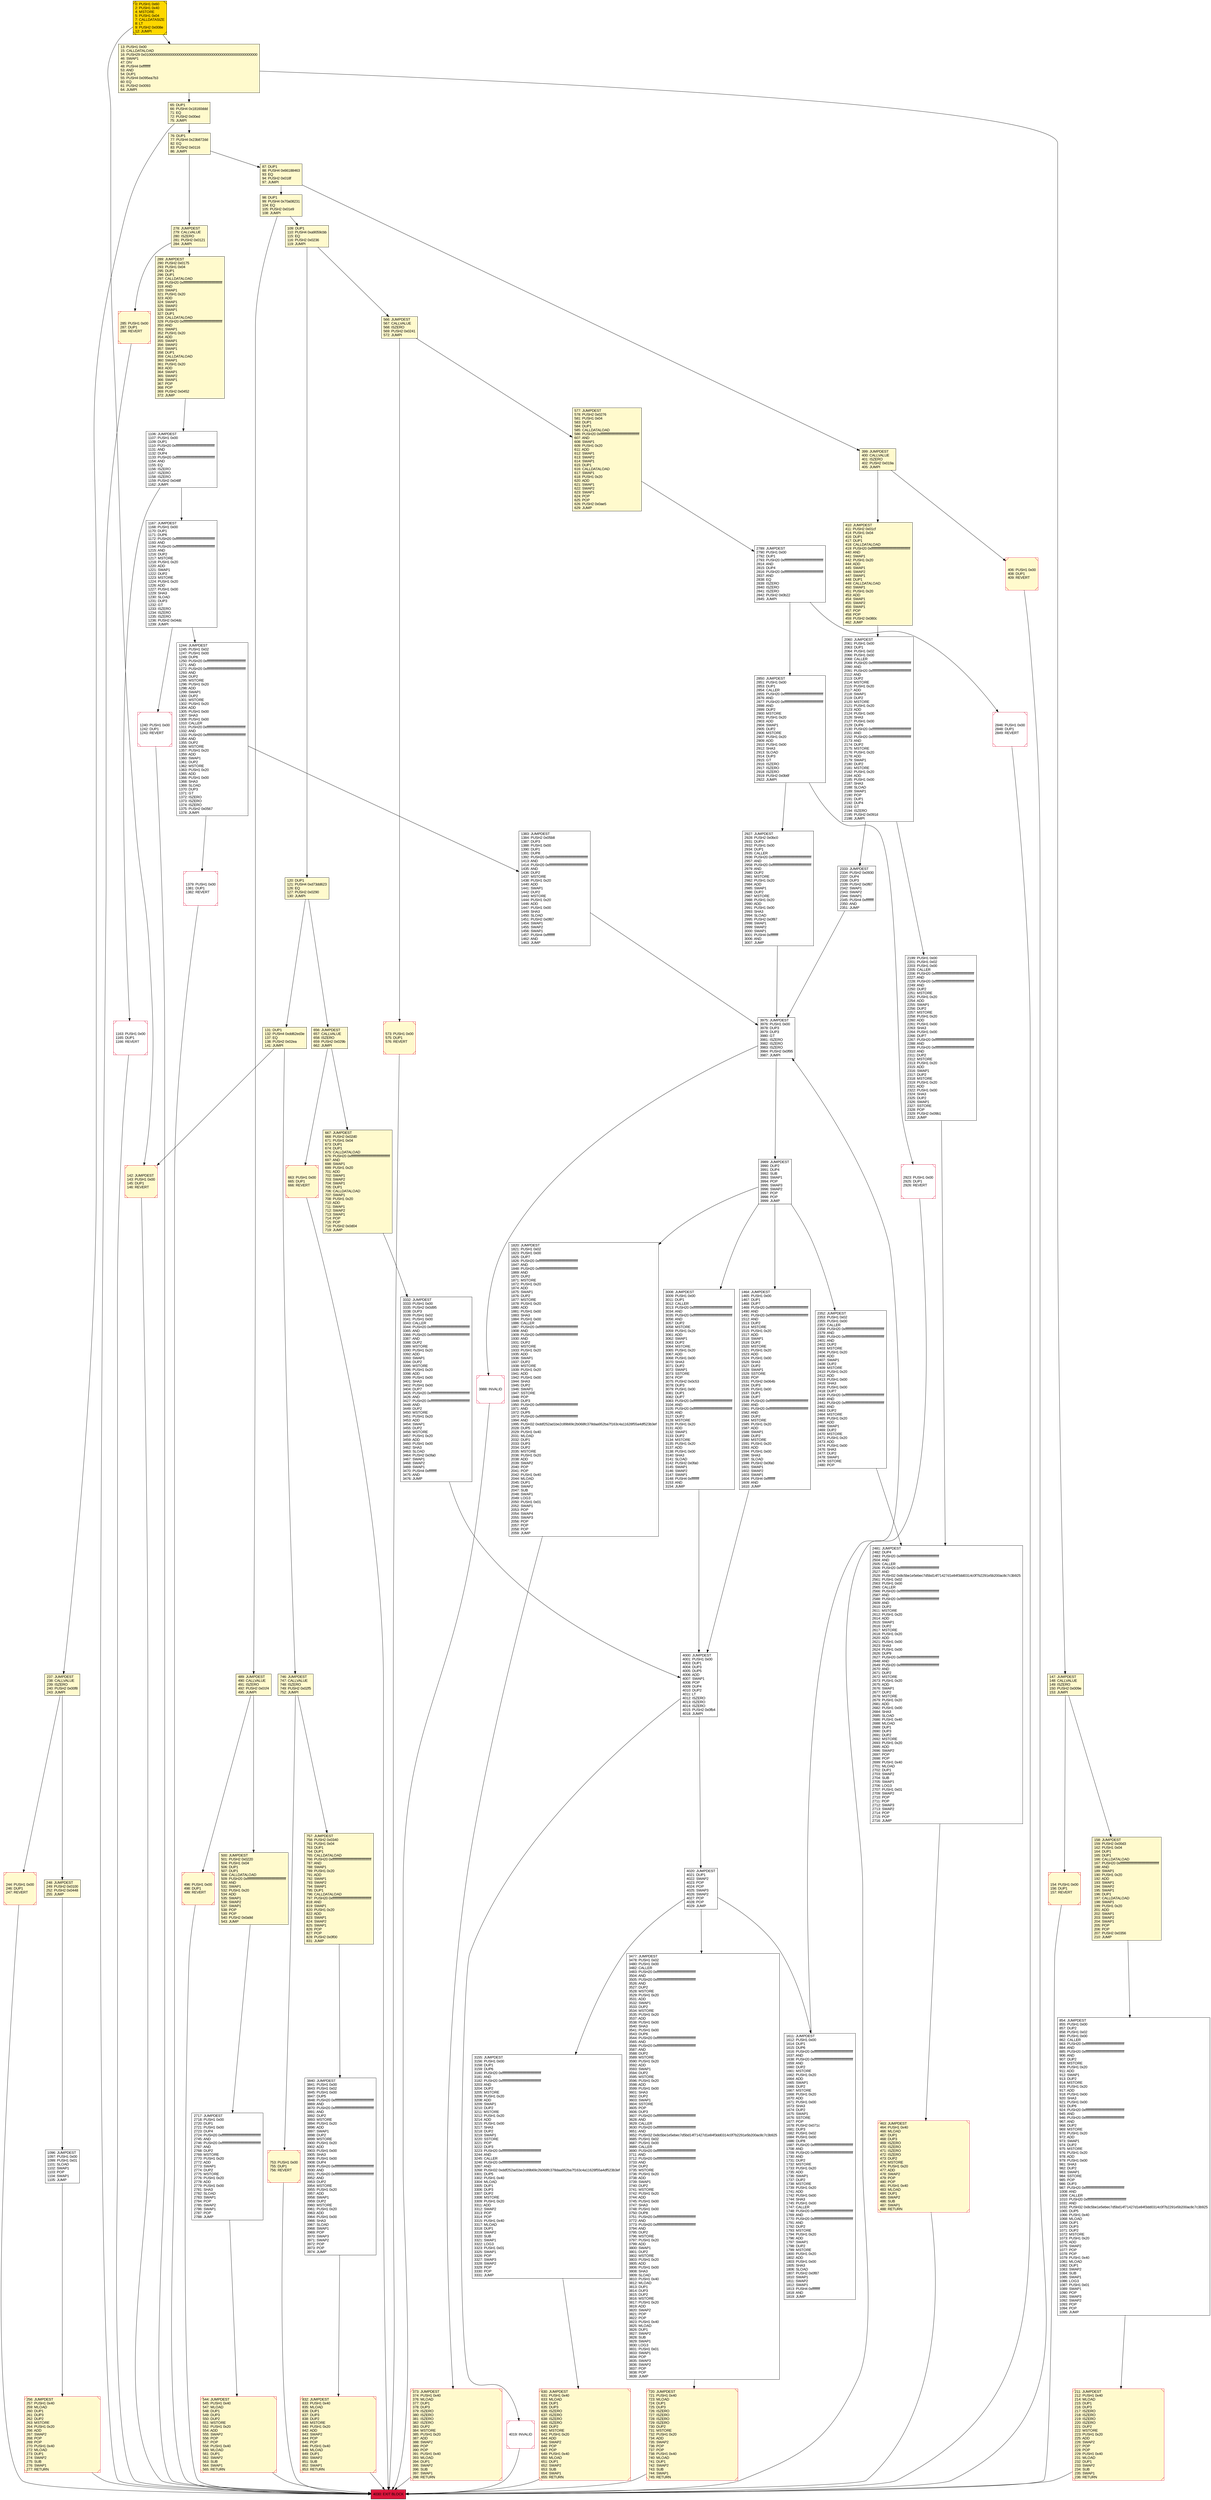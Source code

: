 digraph G {
bgcolor=transparent rankdir=UD;
node [shape=box style=filled color=black fillcolor=white fontname=arial fontcolor=black];
757 [label="757: JUMPDEST\l758: PUSH2 0x0340\l761: PUSH1 0x04\l763: DUP1\l764: DUP1\l765: CALLDATALOAD\l766: PUSH20 0xffffffffffffffffffffffffffffffffffffffff\l787: AND\l788: SWAP1\l789: PUSH1 0x20\l791: ADD\l792: SWAP1\l793: SWAP2\l794: SWAP1\l795: DUP1\l796: CALLDATALOAD\l797: PUSH20 0xffffffffffffffffffffffffffffffffffffffff\l818: AND\l819: SWAP1\l820: PUSH1 0x20\l822: ADD\l823: SWAP1\l824: SWAP2\l825: SWAP1\l826: POP\l827: POP\l828: PUSH2 0x0f00\l831: JUMP\l" fillcolor=lemonchiffon ];
109 [label="109: DUP1\l110: PUSH4 0xa9059cbb\l115: EQ\l116: PUSH2 0x0236\l119: JUMPI\l" fillcolor=lemonchiffon ];
2717 [label="2717: JUMPDEST\l2718: PUSH1 0x00\l2720: DUP1\l2721: PUSH1 0x00\l2723: DUP4\l2724: PUSH20 0xffffffffffffffffffffffffffffffffffffffff\l2745: AND\l2746: PUSH20 0xffffffffffffffffffffffffffffffffffffffff\l2767: AND\l2768: DUP2\l2769: MSTORE\l2770: PUSH1 0x20\l2772: ADD\l2773: SWAP1\l2774: DUP2\l2775: MSTORE\l2776: PUSH1 0x20\l2778: ADD\l2779: PUSH1 0x00\l2781: SHA3\l2782: SLOAD\l2783: SWAP1\l2784: POP\l2785: SWAP2\l2786: SWAP1\l2787: POP\l2788: JUMP\l" ];
142 [label="142: JUMPDEST\l143: PUSH1 0x00\l145: DUP1\l146: REVERT\l" fillcolor=lemonchiffon shape=Msquare color=crimson ];
4019 [label="4019: INVALID\l" shape=Msquare color=crimson ];
3155 [label="3155: JUMPDEST\l3156: PUSH1 0x00\l3158: DUP1\l3159: DUP6\l3160: PUSH20 0xffffffffffffffffffffffffffffffffffffffff\l3181: AND\l3182: PUSH20 0xffffffffffffffffffffffffffffffffffffffff\l3203: AND\l3204: DUP2\l3205: MSTORE\l3206: PUSH1 0x20\l3208: ADD\l3209: SWAP1\l3210: DUP2\l3211: MSTORE\l3212: PUSH1 0x20\l3214: ADD\l3215: PUSH1 0x00\l3217: SHA3\l3218: DUP2\l3219: SWAP1\l3220: SSTORE\l3221: POP\l3222: DUP3\l3223: PUSH20 0xffffffffffffffffffffffffffffffffffffffff\l3244: AND\l3245: CALLER\l3246: PUSH20 0xffffffffffffffffffffffffffffffffffffffff\l3267: AND\l3268: PUSH32 0xddf252ad1be2c89b69c2b068fc378daa952ba7f163c4a11628f55a4df523b3ef\l3301: DUP5\l3302: PUSH1 0x40\l3304: MLOAD\l3305: DUP1\l3306: DUP3\l3307: DUP2\l3308: MSTORE\l3309: PUSH1 0x20\l3311: ADD\l3312: SWAP2\l3313: POP\l3314: POP\l3315: PUSH1 0x40\l3317: MLOAD\l3318: DUP1\l3319: SWAP2\l3320: SUB\l3321: SWAP1\l3322: LOG3\l3323: PUSH1 0x01\l3325: SWAP1\l3326: POP\l3327: SWAP3\l3328: SWAP2\l3329: POP\l3330: POP\l3331: JUMP\l" ];
2927 [label="2927: JUMPDEST\l2928: PUSH2 0x0bc0\l2931: DUP3\l2932: PUSH1 0x00\l2934: DUP1\l2935: CALLER\l2936: PUSH20 0xffffffffffffffffffffffffffffffffffffffff\l2957: AND\l2958: PUSH20 0xffffffffffffffffffffffffffffffffffffffff\l2979: AND\l2980: DUP2\l2981: MSTORE\l2982: PUSH1 0x20\l2984: ADD\l2985: SWAP1\l2986: DUP2\l2987: MSTORE\l2988: PUSH1 0x20\l2990: ADD\l2991: PUSH1 0x00\l2993: SHA3\l2994: SLOAD\l2995: PUSH2 0x0f87\l2998: SWAP1\l2999: SWAP2\l3000: SWAP1\l3001: PUSH4 0xffffffff\l3006: AND\l3007: JUMP\l" ];
544 [label="544: JUMPDEST\l545: PUSH1 0x40\l547: MLOAD\l548: DUP1\l549: DUP3\l550: DUP2\l551: MSTORE\l552: PUSH1 0x20\l554: ADD\l555: SWAP2\l556: POP\l557: POP\l558: PUSH1 0x40\l560: MLOAD\l561: DUP1\l562: SWAP2\l563: SUB\l564: SWAP1\l565: RETURN\l" fillcolor=lemonchiffon shape=Msquare color=crimson ];
3975 [label="3975: JUMPDEST\l3976: PUSH1 0x00\l3978: DUP3\l3979: DUP3\l3980: GT\l3981: ISZERO\l3982: ISZERO\l3983: ISZERO\l3984: PUSH2 0x0f95\l3987: JUMPI\l" ];
854 [label="854: JUMPDEST\l855: PUSH1 0x00\l857: DUP2\l858: PUSH1 0x02\l860: PUSH1 0x00\l862: CALLER\l863: PUSH20 0xffffffffffffffffffffffffffffffffffffffff\l884: AND\l885: PUSH20 0xffffffffffffffffffffffffffffffffffffffff\l906: AND\l907: DUP2\l908: MSTORE\l909: PUSH1 0x20\l911: ADD\l912: SWAP1\l913: DUP2\l914: MSTORE\l915: PUSH1 0x20\l917: ADD\l918: PUSH1 0x00\l920: SHA3\l921: PUSH1 0x00\l923: DUP6\l924: PUSH20 0xffffffffffffffffffffffffffffffffffffffff\l945: AND\l946: PUSH20 0xffffffffffffffffffffffffffffffffffffffff\l967: AND\l968: DUP2\l969: MSTORE\l970: PUSH1 0x20\l972: ADD\l973: SWAP1\l974: DUP2\l975: MSTORE\l976: PUSH1 0x20\l978: ADD\l979: PUSH1 0x00\l981: SHA3\l982: DUP2\l983: SWAP1\l984: SSTORE\l985: POP\l986: DUP3\l987: PUSH20 0xffffffffffffffffffffffffffffffffffffffff\l1008: AND\l1009: CALLER\l1010: PUSH20 0xffffffffffffffffffffffffffffffffffffffff\l1031: AND\l1032: PUSH32 0x8c5be1e5ebec7d5bd14f71427d1e84f3dd0314c0f7b2291e5b200ac8c7c3b925\l1065: DUP5\l1066: PUSH1 0x40\l1068: MLOAD\l1069: DUP1\l1070: DUP3\l1071: DUP2\l1072: MSTORE\l1073: PUSH1 0x20\l1075: ADD\l1076: SWAP2\l1077: POP\l1078: POP\l1079: PUSH1 0x40\l1081: MLOAD\l1082: DUP1\l1083: SWAP2\l1084: SUB\l1085: SWAP1\l1086: LOG3\l1087: PUSH1 0x01\l1089: SWAP1\l1090: POP\l1091: SWAP3\l1092: SWAP2\l1093: POP\l1094: POP\l1095: JUMP\l" ];
65 [label="65: DUP1\l66: PUSH4 0x18160ddd\l71: EQ\l72: PUSH2 0x00ed\l75: JUMPI\l" fillcolor=lemonchiffon ];
13 [label="13: PUSH1 0x00\l15: CALLDATALOAD\l16: PUSH29 0x0100000000000000000000000000000000000000000000000000000000\l46: SWAP1\l47: DIV\l48: PUSH4 0xffffffff\l53: AND\l54: DUP1\l55: PUSH4 0x095ea7b3\l60: EQ\l61: PUSH2 0x0093\l64: JUMPI\l" fillcolor=lemonchiffon ];
3840 [label="3840: JUMPDEST\l3841: PUSH1 0x00\l3843: PUSH1 0x02\l3845: PUSH1 0x00\l3847: DUP5\l3848: PUSH20 0xffffffffffffffffffffffffffffffffffffffff\l3869: AND\l3870: PUSH20 0xffffffffffffffffffffffffffffffffffffffff\l3891: AND\l3892: DUP2\l3893: MSTORE\l3894: PUSH1 0x20\l3896: ADD\l3897: SWAP1\l3898: DUP2\l3899: MSTORE\l3900: PUSH1 0x20\l3902: ADD\l3903: PUSH1 0x00\l3905: SHA3\l3906: PUSH1 0x00\l3908: DUP4\l3909: PUSH20 0xffffffffffffffffffffffffffffffffffffffff\l3930: AND\l3931: PUSH20 0xffffffffffffffffffffffffffffffffffffffff\l3952: AND\l3953: DUP2\l3954: MSTORE\l3955: PUSH1 0x20\l3957: ADD\l3958: SWAP1\l3959: DUP2\l3960: MSTORE\l3961: PUSH1 0x20\l3963: ADD\l3964: PUSH1 0x00\l3966: SHA3\l3967: SLOAD\l3968: SWAP1\l3969: POP\l3970: SWAP3\l3971: SWAP2\l3972: POP\l3973: POP\l3974: JUMP\l" ];
399 [label="399: JUMPDEST\l400: CALLVALUE\l401: ISZERO\l402: PUSH2 0x019a\l405: JUMPI\l" fillcolor=lemonchiffon ];
410 [label="410: JUMPDEST\l411: PUSH2 0x01cf\l414: PUSH1 0x04\l416: DUP1\l417: DUP1\l418: CALLDATALOAD\l419: PUSH20 0xffffffffffffffffffffffffffffffffffffffff\l440: AND\l441: SWAP1\l442: PUSH1 0x20\l444: ADD\l445: SWAP1\l446: SWAP2\l447: SWAP1\l448: DUP1\l449: CALLDATALOAD\l450: SWAP1\l451: PUSH1 0x20\l453: ADD\l454: SWAP1\l455: SWAP2\l456: SWAP1\l457: POP\l458: POP\l459: PUSH2 0x080c\l462: JUMP\l" fillcolor=lemonchiffon ];
573 [label="573: PUSH1 0x00\l575: DUP1\l576: REVERT\l" fillcolor=lemonchiffon shape=Msquare color=crimson ];
2199 [label="2199: PUSH1 0x00\l2201: PUSH1 0x02\l2203: PUSH1 0x00\l2205: CALLER\l2206: PUSH20 0xffffffffffffffffffffffffffffffffffffffff\l2227: AND\l2228: PUSH20 0xffffffffffffffffffffffffffffffffffffffff\l2249: AND\l2250: DUP2\l2251: MSTORE\l2252: PUSH1 0x20\l2254: ADD\l2255: SWAP1\l2256: DUP2\l2257: MSTORE\l2258: PUSH1 0x20\l2260: ADD\l2261: PUSH1 0x00\l2263: SHA3\l2264: PUSH1 0x00\l2266: DUP7\l2267: PUSH20 0xffffffffffffffffffffffffffffffffffffffff\l2288: AND\l2289: PUSH20 0xffffffffffffffffffffffffffffffffffffffff\l2310: AND\l2311: DUP2\l2312: MSTORE\l2313: PUSH1 0x20\l2315: ADD\l2316: SWAP1\l2317: DUP2\l2318: MSTORE\l2319: PUSH1 0x20\l2321: ADD\l2322: PUSH1 0x00\l2324: SHA3\l2325: DUP2\l2326: SWAP1\l2327: SSTORE\l2328: POP\l2329: PUSH2 0x09b1\l2332: JUMP\l" ];
1383 [label="1383: JUMPDEST\l1384: PUSH2 0x05b8\l1387: DUP3\l1388: PUSH1 0x00\l1390: DUP1\l1391: DUP8\l1392: PUSH20 0xffffffffffffffffffffffffffffffffffffffff\l1413: AND\l1414: PUSH20 0xffffffffffffffffffffffffffffffffffffffff\l1435: AND\l1436: DUP2\l1437: MSTORE\l1438: PUSH1 0x20\l1440: ADD\l1441: SWAP1\l1442: DUP2\l1443: MSTORE\l1444: PUSH1 0x20\l1446: ADD\l1447: PUSH1 0x00\l1449: SHA3\l1450: SLOAD\l1451: PUSH2 0x0f87\l1454: SWAP1\l1455: SWAP2\l1456: SWAP1\l1457: PUSH4 0xffffffff\l1462: AND\l1463: JUMP\l" ];
667 [label="667: JUMPDEST\l668: PUSH2 0x02d0\l671: PUSH1 0x04\l673: DUP1\l674: DUP1\l675: CALLDATALOAD\l676: PUSH20 0xffffffffffffffffffffffffffffffffffffffff\l697: AND\l698: SWAP1\l699: PUSH1 0x20\l701: ADD\l702: SWAP1\l703: SWAP2\l704: SWAP1\l705: DUP1\l706: CALLDATALOAD\l707: SWAP1\l708: PUSH1 0x20\l710: ADD\l711: SWAP1\l712: SWAP2\l713: SWAP1\l714: POP\l715: POP\l716: PUSH2 0x0d04\l719: JUMP\l" fillcolor=lemonchiffon ];
0 [label="0: PUSH1 0x60\l2: PUSH1 0x40\l4: MSTORE\l5: PUSH1 0x04\l7: CALLDATASIZE\l8: LT\l9: PUSH2 0x008e\l12: JUMPI\l" fillcolor=lemonchiffon shape=Msquare fillcolor=gold ];
577 [label="577: JUMPDEST\l578: PUSH2 0x0276\l581: PUSH1 0x04\l583: DUP1\l584: DUP1\l585: CALLDATALOAD\l586: PUSH20 0xffffffffffffffffffffffffffffffffffffffff\l607: AND\l608: SWAP1\l609: PUSH1 0x20\l611: ADD\l612: SWAP1\l613: SWAP2\l614: SWAP1\l615: DUP1\l616: CALLDATALOAD\l617: SWAP1\l618: PUSH1 0x20\l620: ADD\l621: SWAP1\l622: SWAP2\l623: SWAP1\l624: POP\l625: POP\l626: PUSH2 0x0ae5\l629: JUMP\l" fillcolor=lemonchiffon ];
1167 [label="1167: JUMPDEST\l1168: PUSH1 0x00\l1170: DUP1\l1171: DUP6\l1172: PUSH20 0xffffffffffffffffffffffffffffffffffffffff\l1193: AND\l1194: PUSH20 0xffffffffffffffffffffffffffffffffffffffff\l1215: AND\l1216: DUP2\l1217: MSTORE\l1218: PUSH1 0x20\l1220: ADD\l1221: SWAP1\l1222: DUP2\l1223: MSTORE\l1224: PUSH1 0x20\l1226: ADD\l1227: PUSH1 0x00\l1229: SHA3\l1230: SLOAD\l1231: DUP3\l1232: GT\l1233: ISZERO\l1234: ISZERO\l1235: ISZERO\l1236: PUSH2 0x04dc\l1239: JUMPI\l" ];
2060 [label="2060: JUMPDEST\l2061: PUSH1 0x00\l2063: DUP1\l2064: PUSH1 0x02\l2066: PUSH1 0x00\l2068: CALLER\l2069: PUSH20 0xffffffffffffffffffffffffffffffffffffffff\l2090: AND\l2091: PUSH20 0xffffffffffffffffffffffffffffffffffffffff\l2112: AND\l2113: DUP2\l2114: MSTORE\l2115: PUSH1 0x20\l2117: ADD\l2118: SWAP1\l2119: DUP2\l2120: MSTORE\l2121: PUSH1 0x20\l2123: ADD\l2124: PUSH1 0x00\l2126: SHA3\l2127: PUSH1 0x00\l2129: DUP6\l2130: PUSH20 0xffffffffffffffffffffffffffffffffffffffff\l2151: AND\l2152: PUSH20 0xffffffffffffffffffffffffffffffffffffffff\l2173: AND\l2174: DUP2\l2175: MSTORE\l2176: PUSH1 0x20\l2178: ADD\l2179: SWAP1\l2180: DUP2\l2181: MSTORE\l2182: PUSH1 0x20\l2184: ADD\l2185: PUSH1 0x00\l2187: SHA3\l2188: SLOAD\l2189: SWAP1\l2190: POP\l2191: DUP1\l2192: DUP4\l2193: GT\l2194: ISZERO\l2195: PUSH2 0x091d\l2198: JUMPI\l" ];
1163 [label="1163: PUSH1 0x00\l1165: DUP1\l1166: REVERT\l" shape=Msquare color=crimson ];
3988 [label="3988: INVALID\l" shape=Msquare color=crimson ];
3989 [label="3989: JUMPDEST\l3990: DUP2\l3991: DUP4\l3992: SUB\l3993: SWAP1\l3994: POP\l3995: SWAP3\l3996: SWAP2\l3997: POP\l3998: POP\l3999: JUMP\l" ];
2789 [label="2789: JUMPDEST\l2790: PUSH1 0x00\l2792: DUP1\l2793: PUSH20 0xffffffffffffffffffffffffffffffffffffffff\l2814: AND\l2815: DUP4\l2816: PUSH20 0xffffffffffffffffffffffffffffffffffffffff\l2837: AND\l2838: EQ\l2839: ISZERO\l2840: ISZERO\l2841: ISZERO\l2842: PUSH2 0x0b22\l2845: JUMPI\l" ];
1464 [label="1464: JUMPDEST\l1465: PUSH1 0x00\l1467: DUP1\l1468: DUP7\l1469: PUSH20 0xffffffffffffffffffffffffffffffffffffffff\l1490: AND\l1491: PUSH20 0xffffffffffffffffffffffffffffffffffffffff\l1512: AND\l1513: DUP2\l1514: MSTORE\l1515: PUSH1 0x20\l1517: ADD\l1518: SWAP1\l1519: DUP2\l1520: MSTORE\l1521: PUSH1 0x20\l1523: ADD\l1524: PUSH1 0x00\l1526: SHA3\l1527: DUP2\l1528: SWAP1\l1529: SSTORE\l1530: POP\l1531: PUSH2 0x064b\l1534: DUP3\l1535: PUSH1 0x00\l1537: DUP1\l1538: DUP7\l1539: PUSH20 0xffffffffffffffffffffffffffffffffffffffff\l1560: AND\l1561: PUSH20 0xffffffffffffffffffffffffffffffffffffffff\l1582: AND\l1583: DUP2\l1584: MSTORE\l1585: PUSH1 0x20\l1587: ADD\l1588: SWAP1\l1589: DUP2\l1590: MSTORE\l1591: PUSH1 0x20\l1593: ADD\l1594: PUSH1 0x00\l1596: SHA3\l1597: SLOAD\l1598: PUSH2 0x0fa0\l1601: SWAP1\l1602: SWAP2\l1603: SWAP1\l1604: PUSH4 0xffffffff\l1609: AND\l1610: JUMP\l" ];
4000 [label="4000: JUMPDEST\l4001: PUSH1 0x00\l4003: DUP1\l4004: DUP3\l4005: DUP5\l4006: ADD\l4007: SWAP1\l4008: POP\l4009: DUP4\l4010: DUP2\l4011: LT\l4012: ISZERO\l4013: ISZERO\l4014: ISZERO\l4015: PUSH2 0x0fb4\l4018: JUMPI\l" ];
566 [label="566: JUMPDEST\l567: CALLVALUE\l568: ISZERO\l569: PUSH2 0x0241\l572: JUMPI\l" fillcolor=lemonchiffon ];
256 [label="256: JUMPDEST\l257: PUSH1 0x40\l259: MLOAD\l260: DUP1\l261: DUP3\l262: DUP2\l263: MSTORE\l264: PUSH1 0x20\l266: ADD\l267: SWAP2\l268: POP\l269: POP\l270: PUSH1 0x40\l272: MLOAD\l273: DUP1\l274: SWAP2\l275: SUB\l276: SWAP1\l277: RETURN\l" fillcolor=lemonchiffon shape=Msquare color=crimson ];
147 [label="147: JUMPDEST\l148: CALLVALUE\l149: ISZERO\l150: PUSH2 0x009e\l153: JUMPI\l" fillcolor=lemonchiffon ];
663 [label="663: PUSH1 0x00\l665: DUP1\l666: REVERT\l" fillcolor=lemonchiffon shape=Msquare color=crimson ];
406 [label="406: PUSH1 0x00\l408: DUP1\l409: REVERT\l" fillcolor=lemonchiffon shape=Msquare color=crimson ];
154 [label="154: PUSH1 0x00\l156: DUP1\l157: REVERT\l" fillcolor=lemonchiffon shape=Msquare color=crimson ];
285 [label="285: PUSH1 0x00\l287: DUP1\l288: REVERT\l" fillcolor=lemonchiffon shape=Msquare color=crimson ];
87 [label="87: DUP1\l88: PUSH4 0x66188463\l93: EQ\l94: PUSH2 0x018f\l97: JUMPI\l" fillcolor=lemonchiffon ];
4030 [label="4030: EXIT BLOCK\l" fillcolor=crimson ];
2846 [label="2846: PUSH1 0x00\l2848: DUP1\l2849: REVERT\l" shape=Msquare color=crimson ];
1379 [label="1379: PUSH1 0x00\l1381: DUP1\l1382: REVERT\l" shape=Msquare color=crimson ];
1106 [label="1106: JUMPDEST\l1107: PUSH1 0x00\l1109: DUP1\l1110: PUSH20 0xffffffffffffffffffffffffffffffffffffffff\l1131: AND\l1132: DUP4\l1133: PUSH20 0xffffffffffffffffffffffffffffffffffffffff\l1154: AND\l1155: EQ\l1156: ISZERO\l1157: ISZERO\l1158: ISZERO\l1159: PUSH2 0x048f\l1162: JUMPI\l" ];
373 [label="373: JUMPDEST\l374: PUSH1 0x40\l376: MLOAD\l377: DUP1\l378: DUP3\l379: ISZERO\l380: ISZERO\l381: ISZERO\l382: ISZERO\l383: DUP2\l384: MSTORE\l385: PUSH1 0x20\l387: ADD\l388: SWAP2\l389: POP\l390: POP\l391: PUSH1 0x40\l393: MLOAD\l394: DUP1\l395: SWAP2\l396: SUB\l397: SWAP1\l398: RETURN\l" fillcolor=lemonchiffon shape=Msquare color=crimson ];
289 [label="289: JUMPDEST\l290: PUSH2 0x0175\l293: PUSH1 0x04\l295: DUP1\l296: DUP1\l297: CALLDATALOAD\l298: PUSH20 0xffffffffffffffffffffffffffffffffffffffff\l319: AND\l320: SWAP1\l321: PUSH1 0x20\l323: ADD\l324: SWAP1\l325: SWAP2\l326: SWAP1\l327: DUP1\l328: CALLDATALOAD\l329: PUSH20 0xffffffffffffffffffffffffffffffffffffffff\l350: AND\l351: SWAP1\l352: PUSH1 0x20\l354: ADD\l355: SWAP1\l356: SWAP2\l357: SWAP1\l358: DUP1\l359: CALLDATALOAD\l360: SWAP1\l361: PUSH1 0x20\l363: ADD\l364: SWAP1\l365: SWAP2\l366: SWAP1\l367: POP\l368: POP\l369: PUSH2 0x0452\l372: JUMP\l" fillcolor=lemonchiffon ];
630 [label="630: JUMPDEST\l631: PUSH1 0x40\l633: MLOAD\l634: DUP1\l635: DUP3\l636: ISZERO\l637: ISZERO\l638: ISZERO\l639: ISZERO\l640: DUP2\l641: MSTORE\l642: PUSH1 0x20\l644: ADD\l645: SWAP2\l646: POP\l647: POP\l648: PUSH1 0x40\l650: MLOAD\l651: DUP1\l652: SWAP2\l653: SUB\l654: SWAP1\l655: RETURN\l" fillcolor=lemonchiffon shape=Msquare color=crimson ];
2923 [label="2923: PUSH1 0x00\l2925: DUP1\l2926: REVERT\l" shape=Msquare color=crimson ];
2333 [label="2333: JUMPDEST\l2334: PUSH2 0x0930\l2337: DUP4\l2338: DUP3\l2339: PUSH2 0x0f87\l2342: SWAP1\l2343: SWAP2\l2344: SWAP1\l2345: PUSH4 0xffffffff\l2350: AND\l2351: JUMP\l" ];
158 [label="158: JUMPDEST\l159: PUSH2 0x00d3\l162: PUSH1 0x04\l164: DUP1\l165: DUP1\l166: CALLDATALOAD\l167: PUSH20 0xffffffffffffffffffffffffffffffffffffffff\l188: AND\l189: SWAP1\l190: PUSH1 0x20\l192: ADD\l193: SWAP1\l194: SWAP2\l195: SWAP1\l196: DUP1\l197: CALLDATALOAD\l198: SWAP1\l199: PUSH1 0x20\l201: ADD\l202: SWAP1\l203: SWAP2\l204: SWAP1\l205: POP\l206: POP\l207: PUSH2 0x0356\l210: JUMP\l" fillcolor=lemonchiffon ];
656 [label="656: JUMPDEST\l657: CALLVALUE\l658: ISZERO\l659: PUSH2 0x029b\l662: JUMPI\l" fillcolor=lemonchiffon ];
753 [label="753: PUSH1 0x00\l755: DUP1\l756: REVERT\l" fillcolor=lemonchiffon shape=Msquare color=crimson ];
278 [label="278: JUMPDEST\l279: CALLVALUE\l280: ISZERO\l281: PUSH2 0x0121\l284: JUMPI\l" fillcolor=lemonchiffon ];
496 [label="496: PUSH1 0x00\l498: DUP1\l499: REVERT\l" fillcolor=lemonchiffon shape=Msquare color=crimson ];
500 [label="500: JUMPDEST\l501: PUSH2 0x0220\l504: PUSH1 0x04\l506: DUP1\l507: DUP1\l508: CALLDATALOAD\l509: PUSH20 0xffffffffffffffffffffffffffffffffffffffff\l530: AND\l531: SWAP1\l532: PUSH1 0x20\l534: ADD\l535: SWAP1\l536: SWAP2\l537: SWAP1\l538: POP\l539: POP\l540: PUSH2 0x0a9d\l543: JUMP\l" fillcolor=lemonchiffon ];
1611 [label="1611: JUMPDEST\l1612: PUSH1 0x00\l1614: DUP1\l1615: DUP6\l1616: PUSH20 0xffffffffffffffffffffffffffffffffffffffff\l1637: AND\l1638: PUSH20 0xffffffffffffffffffffffffffffffffffffffff\l1659: AND\l1660: DUP2\l1661: MSTORE\l1662: PUSH1 0x20\l1664: ADD\l1665: SWAP1\l1666: DUP2\l1667: MSTORE\l1668: PUSH1 0x20\l1670: ADD\l1671: PUSH1 0x00\l1673: SHA3\l1674: DUP2\l1675: SWAP1\l1676: SSTORE\l1677: POP\l1678: PUSH2 0x071c\l1681: DUP3\l1682: PUSH1 0x02\l1684: PUSH1 0x00\l1686: DUP8\l1687: PUSH20 0xffffffffffffffffffffffffffffffffffffffff\l1708: AND\l1709: PUSH20 0xffffffffffffffffffffffffffffffffffffffff\l1730: AND\l1731: DUP2\l1732: MSTORE\l1733: PUSH1 0x20\l1735: ADD\l1736: SWAP1\l1737: DUP2\l1738: MSTORE\l1739: PUSH1 0x20\l1741: ADD\l1742: PUSH1 0x00\l1744: SHA3\l1745: PUSH1 0x00\l1747: CALLER\l1748: PUSH20 0xffffffffffffffffffffffffffffffffffffffff\l1769: AND\l1770: PUSH20 0xffffffffffffffffffffffffffffffffffffffff\l1791: AND\l1792: DUP2\l1793: MSTORE\l1794: PUSH1 0x20\l1796: ADD\l1797: SWAP1\l1798: DUP2\l1799: MSTORE\l1800: PUSH1 0x20\l1802: ADD\l1803: PUSH1 0x00\l1805: SHA3\l1806: SLOAD\l1807: PUSH2 0x0f87\l1810: SWAP1\l1811: SWAP2\l1812: SWAP1\l1813: PUSH4 0xffffffff\l1818: AND\l1819: JUMP\l" ];
244 [label="244: PUSH1 0x00\l246: DUP1\l247: REVERT\l" fillcolor=lemonchiffon shape=Msquare color=crimson ];
489 [label="489: JUMPDEST\l490: CALLVALUE\l491: ISZERO\l492: PUSH2 0x01f4\l495: JUMPI\l" fillcolor=lemonchiffon ];
4020 [label="4020: JUMPDEST\l4021: DUP1\l4022: SWAP2\l4023: POP\l4024: POP\l4025: SWAP3\l4026: SWAP2\l4027: POP\l4028: POP\l4029: JUMP\l" ];
98 [label="98: DUP1\l99: PUSH4 0x70a08231\l104: EQ\l105: PUSH2 0x01e9\l108: JUMPI\l" fillcolor=lemonchiffon ];
1244 [label="1244: JUMPDEST\l1245: PUSH1 0x02\l1247: PUSH1 0x00\l1249: DUP6\l1250: PUSH20 0xffffffffffffffffffffffffffffffffffffffff\l1271: AND\l1272: PUSH20 0xffffffffffffffffffffffffffffffffffffffff\l1293: AND\l1294: DUP2\l1295: MSTORE\l1296: PUSH1 0x20\l1298: ADD\l1299: SWAP1\l1300: DUP2\l1301: MSTORE\l1302: PUSH1 0x20\l1304: ADD\l1305: PUSH1 0x00\l1307: SHA3\l1308: PUSH1 0x00\l1310: CALLER\l1311: PUSH20 0xffffffffffffffffffffffffffffffffffffffff\l1332: AND\l1333: PUSH20 0xffffffffffffffffffffffffffffffffffffffff\l1354: AND\l1355: DUP2\l1356: MSTORE\l1357: PUSH1 0x20\l1359: ADD\l1360: SWAP1\l1361: DUP2\l1362: MSTORE\l1363: PUSH1 0x20\l1365: ADD\l1366: PUSH1 0x00\l1368: SHA3\l1369: SLOAD\l1370: DUP3\l1371: GT\l1372: ISZERO\l1373: ISZERO\l1374: ISZERO\l1375: PUSH2 0x0567\l1378: JUMPI\l" ];
1096 [label="1096: JUMPDEST\l1097: PUSH1 0x00\l1099: PUSH1 0x01\l1101: SLOAD\l1102: SWAP1\l1103: POP\l1104: SWAP1\l1105: JUMP\l" ];
76 [label="76: DUP1\l77: PUSH4 0x23b872dd\l82: EQ\l83: PUSH2 0x0116\l86: JUMPI\l" fillcolor=lemonchiffon ];
237 [label="237: JUMPDEST\l238: CALLVALUE\l239: ISZERO\l240: PUSH2 0x00f8\l243: JUMPI\l" fillcolor=lemonchiffon ];
2481 [label="2481: JUMPDEST\l2482: DUP4\l2483: PUSH20 0xffffffffffffffffffffffffffffffffffffffff\l2504: AND\l2505: CALLER\l2506: PUSH20 0xffffffffffffffffffffffffffffffffffffffff\l2527: AND\l2528: PUSH32 0x8c5be1e5ebec7d5bd14f71427d1e84f3dd0314c0f7b2291e5b200ac8c7c3b925\l2561: PUSH1 0x02\l2563: PUSH1 0x00\l2565: CALLER\l2566: PUSH20 0xffffffffffffffffffffffffffffffffffffffff\l2587: AND\l2588: PUSH20 0xffffffffffffffffffffffffffffffffffffffff\l2609: AND\l2610: DUP2\l2611: MSTORE\l2612: PUSH1 0x20\l2614: ADD\l2615: SWAP1\l2616: DUP2\l2617: MSTORE\l2618: PUSH1 0x20\l2620: ADD\l2621: PUSH1 0x00\l2623: SHA3\l2624: PUSH1 0x00\l2626: DUP9\l2627: PUSH20 0xffffffffffffffffffffffffffffffffffffffff\l2648: AND\l2649: PUSH20 0xffffffffffffffffffffffffffffffffffffffff\l2670: AND\l2671: DUP2\l2672: MSTORE\l2673: PUSH1 0x20\l2675: ADD\l2676: SWAP1\l2677: DUP2\l2678: MSTORE\l2679: PUSH1 0x20\l2681: ADD\l2682: PUSH1 0x00\l2684: SHA3\l2685: SLOAD\l2686: PUSH1 0x40\l2688: MLOAD\l2689: DUP1\l2690: DUP3\l2691: DUP2\l2692: MSTORE\l2693: PUSH1 0x20\l2695: ADD\l2696: SWAP2\l2697: POP\l2698: POP\l2699: PUSH1 0x40\l2701: MLOAD\l2702: DUP1\l2703: SWAP2\l2704: SUB\l2705: SWAP1\l2706: LOG3\l2707: PUSH1 0x01\l2709: SWAP2\l2710: POP\l2711: POP\l2712: SWAP3\l2713: SWAP2\l2714: POP\l2715: POP\l2716: JUMP\l" ];
3008 [label="3008: JUMPDEST\l3009: PUSH1 0x00\l3011: DUP1\l3012: CALLER\l3013: PUSH20 0xffffffffffffffffffffffffffffffffffffffff\l3034: AND\l3035: PUSH20 0xffffffffffffffffffffffffffffffffffffffff\l3056: AND\l3057: DUP2\l3058: MSTORE\l3059: PUSH1 0x20\l3061: ADD\l3062: SWAP1\l3063: DUP2\l3064: MSTORE\l3065: PUSH1 0x20\l3067: ADD\l3068: PUSH1 0x00\l3070: SHA3\l3071: DUP2\l3072: SWAP1\l3073: SSTORE\l3074: POP\l3075: PUSH2 0x0c53\l3078: DUP3\l3079: PUSH1 0x00\l3081: DUP1\l3082: DUP7\l3083: PUSH20 0xffffffffffffffffffffffffffffffffffffffff\l3104: AND\l3105: PUSH20 0xffffffffffffffffffffffffffffffffffffffff\l3126: AND\l3127: DUP2\l3128: MSTORE\l3129: PUSH1 0x20\l3131: ADD\l3132: SWAP1\l3133: DUP2\l3134: MSTORE\l3135: PUSH1 0x20\l3137: ADD\l3138: PUSH1 0x00\l3140: SHA3\l3141: SLOAD\l3142: PUSH2 0x0fa0\l3145: SWAP1\l3146: SWAP2\l3147: SWAP1\l3148: PUSH4 0xffffffff\l3153: AND\l3154: JUMP\l" ];
746 [label="746: JUMPDEST\l747: CALLVALUE\l748: ISZERO\l749: PUSH2 0x02f5\l752: JUMPI\l" fillcolor=lemonchiffon ];
131 [label="131: DUP1\l132: PUSH4 0xdd62ed3e\l137: EQ\l138: PUSH2 0x02ea\l141: JUMPI\l" fillcolor=lemonchiffon ];
120 [label="120: DUP1\l121: PUSH4 0xd73dd623\l126: EQ\l127: PUSH2 0x0290\l130: JUMPI\l" fillcolor=lemonchiffon ];
720 [label="720: JUMPDEST\l721: PUSH1 0x40\l723: MLOAD\l724: DUP1\l725: DUP3\l726: ISZERO\l727: ISZERO\l728: ISZERO\l729: ISZERO\l730: DUP2\l731: MSTORE\l732: PUSH1 0x20\l734: ADD\l735: SWAP2\l736: POP\l737: POP\l738: PUSH1 0x40\l740: MLOAD\l741: DUP1\l742: SWAP2\l743: SUB\l744: SWAP1\l745: RETURN\l" fillcolor=lemonchiffon shape=Msquare color=crimson ];
1820 [label="1820: JUMPDEST\l1821: PUSH1 0x02\l1823: PUSH1 0x00\l1825: DUP7\l1826: PUSH20 0xffffffffffffffffffffffffffffffffffffffff\l1847: AND\l1848: PUSH20 0xffffffffffffffffffffffffffffffffffffffff\l1869: AND\l1870: DUP2\l1871: MSTORE\l1872: PUSH1 0x20\l1874: ADD\l1875: SWAP1\l1876: DUP2\l1877: MSTORE\l1878: PUSH1 0x20\l1880: ADD\l1881: PUSH1 0x00\l1883: SHA3\l1884: PUSH1 0x00\l1886: CALLER\l1887: PUSH20 0xffffffffffffffffffffffffffffffffffffffff\l1908: AND\l1909: PUSH20 0xffffffffffffffffffffffffffffffffffffffff\l1930: AND\l1931: DUP2\l1932: MSTORE\l1933: PUSH1 0x20\l1935: ADD\l1936: SWAP1\l1937: DUP2\l1938: MSTORE\l1939: PUSH1 0x20\l1941: ADD\l1942: PUSH1 0x00\l1944: SHA3\l1945: DUP2\l1946: SWAP1\l1947: SSTORE\l1948: POP\l1949: DUP3\l1950: PUSH20 0xffffffffffffffffffffffffffffffffffffffff\l1971: AND\l1972: DUP5\l1973: PUSH20 0xffffffffffffffffffffffffffffffffffffffff\l1994: AND\l1995: PUSH32 0xddf252ad1be2c89b69c2b068fc378daa952ba7f163c4a11628f55a4df523b3ef\l2028: DUP5\l2029: PUSH1 0x40\l2031: MLOAD\l2032: DUP1\l2033: DUP3\l2034: DUP2\l2035: MSTORE\l2036: PUSH1 0x20\l2038: ADD\l2039: SWAP2\l2040: POP\l2041: POP\l2042: PUSH1 0x40\l2044: MLOAD\l2045: DUP1\l2046: SWAP2\l2047: SUB\l2048: SWAP1\l2049: LOG3\l2050: PUSH1 0x01\l2052: SWAP1\l2053: POP\l2054: SWAP4\l2055: SWAP3\l2056: POP\l2057: POP\l2058: POP\l2059: JUMP\l" ];
211 [label="211: JUMPDEST\l212: PUSH1 0x40\l214: MLOAD\l215: DUP1\l216: DUP3\l217: ISZERO\l218: ISZERO\l219: ISZERO\l220: ISZERO\l221: DUP2\l222: MSTORE\l223: PUSH1 0x20\l225: ADD\l226: SWAP2\l227: POP\l228: POP\l229: PUSH1 0x40\l231: MLOAD\l232: DUP1\l233: SWAP2\l234: SUB\l235: SWAP1\l236: RETURN\l" fillcolor=lemonchiffon shape=Msquare color=crimson ];
463 [label="463: JUMPDEST\l464: PUSH1 0x40\l466: MLOAD\l467: DUP1\l468: DUP3\l469: ISZERO\l470: ISZERO\l471: ISZERO\l472: ISZERO\l473: DUP2\l474: MSTORE\l475: PUSH1 0x20\l477: ADD\l478: SWAP2\l479: POP\l480: POP\l481: PUSH1 0x40\l483: MLOAD\l484: DUP1\l485: SWAP2\l486: SUB\l487: SWAP1\l488: RETURN\l" fillcolor=lemonchiffon shape=Msquare color=crimson ];
832 [label="832: JUMPDEST\l833: PUSH1 0x40\l835: MLOAD\l836: DUP1\l837: DUP3\l838: DUP2\l839: MSTORE\l840: PUSH1 0x20\l842: ADD\l843: SWAP2\l844: POP\l845: POP\l846: PUSH1 0x40\l848: MLOAD\l849: DUP1\l850: SWAP2\l851: SUB\l852: SWAP1\l853: RETURN\l" fillcolor=lemonchiffon shape=Msquare color=crimson ];
2352 [label="2352: JUMPDEST\l2353: PUSH1 0x02\l2355: PUSH1 0x00\l2357: CALLER\l2358: PUSH20 0xffffffffffffffffffffffffffffffffffffffff\l2379: AND\l2380: PUSH20 0xffffffffffffffffffffffffffffffffffffffff\l2401: AND\l2402: DUP2\l2403: MSTORE\l2404: PUSH1 0x20\l2406: ADD\l2407: SWAP1\l2408: DUP2\l2409: MSTORE\l2410: PUSH1 0x20\l2412: ADD\l2413: PUSH1 0x00\l2415: SHA3\l2416: PUSH1 0x00\l2418: DUP7\l2419: PUSH20 0xffffffffffffffffffffffffffffffffffffffff\l2440: AND\l2441: PUSH20 0xffffffffffffffffffffffffffffffffffffffff\l2462: AND\l2463: DUP2\l2464: MSTORE\l2465: PUSH1 0x20\l2467: ADD\l2468: SWAP1\l2469: DUP2\l2470: MSTORE\l2471: PUSH1 0x20\l2473: ADD\l2474: PUSH1 0x00\l2476: SHA3\l2477: DUP2\l2478: SWAP1\l2479: SSTORE\l2480: POP\l" ];
3477 [label="3477: JUMPDEST\l3478: PUSH1 0x02\l3480: PUSH1 0x00\l3482: CALLER\l3483: PUSH20 0xffffffffffffffffffffffffffffffffffffffff\l3504: AND\l3505: PUSH20 0xffffffffffffffffffffffffffffffffffffffff\l3526: AND\l3527: DUP2\l3528: MSTORE\l3529: PUSH1 0x20\l3531: ADD\l3532: SWAP1\l3533: DUP2\l3534: MSTORE\l3535: PUSH1 0x20\l3537: ADD\l3538: PUSH1 0x00\l3540: SHA3\l3541: PUSH1 0x00\l3543: DUP6\l3544: PUSH20 0xffffffffffffffffffffffffffffffffffffffff\l3565: AND\l3566: PUSH20 0xffffffffffffffffffffffffffffffffffffffff\l3587: AND\l3588: DUP2\l3589: MSTORE\l3590: PUSH1 0x20\l3592: ADD\l3593: SWAP1\l3594: DUP2\l3595: MSTORE\l3596: PUSH1 0x20\l3598: ADD\l3599: PUSH1 0x00\l3601: SHA3\l3602: DUP2\l3603: SWAP1\l3604: SSTORE\l3605: POP\l3606: DUP3\l3607: PUSH20 0xffffffffffffffffffffffffffffffffffffffff\l3628: AND\l3629: CALLER\l3630: PUSH20 0xffffffffffffffffffffffffffffffffffffffff\l3651: AND\l3652: PUSH32 0x8c5be1e5ebec7d5bd14f71427d1e84f3dd0314c0f7b2291e5b200ac8c7c3b925\l3685: PUSH1 0x02\l3687: PUSH1 0x00\l3689: CALLER\l3690: PUSH20 0xffffffffffffffffffffffffffffffffffffffff\l3711: AND\l3712: PUSH20 0xffffffffffffffffffffffffffffffffffffffff\l3733: AND\l3734: DUP2\l3735: MSTORE\l3736: PUSH1 0x20\l3738: ADD\l3739: SWAP1\l3740: DUP2\l3741: MSTORE\l3742: PUSH1 0x20\l3744: ADD\l3745: PUSH1 0x00\l3747: SHA3\l3748: PUSH1 0x00\l3750: DUP8\l3751: PUSH20 0xffffffffffffffffffffffffffffffffffffffff\l3772: AND\l3773: PUSH20 0xffffffffffffffffffffffffffffffffffffffff\l3794: AND\l3795: DUP2\l3796: MSTORE\l3797: PUSH1 0x20\l3799: ADD\l3800: SWAP1\l3801: DUP2\l3802: MSTORE\l3803: PUSH1 0x20\l3805: ADD\l3806: PUSH1 0x00\l3808: SHA3\l3809: SLOAD\l3810: PUSH1 0x40\l3812: MLOAD\l3813: DUP1\l3814: DUP3\l3815: DUP2\l3816: MSTORE\l3817: PUSH1 0x20\l3819: ADD\l3820: SWAP2\l3821: POP\l3822: POP\l3823: PUSH1 0x40\l3825: MLOAD\l3826: DUP1\l3827: SWAP2\l3828: SUB\l3829: SWAP1\l3830: LOG3\l3831: PUSH1 0x01\l3833: SWAP1\l3834: POP\l3835: SWAP3\l3836: SWAP2\l3837: POP\l3838: POP\l3839: JUMP\l" ];
248 [label="248: JUMPDEST\l249: PUSH2 0x0100\l252: PUSH2 0x0448\l255: JUMP\l" fillcolor=lemonchiffon ];
1240 [label="1240: PUSH1 0x00\l1242: DUP1\l1243: REVERT\l" shape=Msquare color=crimson ];
2850 [label="2850: JUMPDEST\l2851: PUSH1 0x00\l2853: DUP1\l2854: CALLER\l2855: PUSH20 0xffffffffffffffffffffffffffffffffffffffff\l2876: AND\l2877: PUSH20 0xffffffffffffffffffffffffffffffffffffffff\l2898: AND\l2899: DUP2\l2900: MSTORE\l2901: PUSH1 0x20\l2903: ADD\l2904: SWAP1\l2905: DUP2\l2906: MSTORE\l2907: PUSH1 0x20\l2909: ADD\l2910: PUSH1 0x00\l2912: SHA3\l2913: SLOAD\l2914: DUP3\l2915: GT\l2916: ISZERO\l2917: ISZERO\l2918: ISZERO\l2919: PUSH2 0x0b6f\l2922: JUMPI\l" ];
3332 [label="3332: JUMPDEST\l3333: PUSH1 0x00\l3335: PUSH2 0x0d95\l3338: DUP3\l3339: PUSH1 0x02\l3341: PUSH1 0x00\l3343: CALLER\l3344: PUSH20 0xffffffffffffffffffffffffffffffffffffffff\l3365: AND\l3366: PUSH20 0xffffffffffffffffffffffffffffffffffffffff\l3387: AND\l3388: DUP2\l3389: MSTORE\l3390: PUSH1 0x20\l3392: ADD\l3393: SWAP1\l3394: DUP2\l3395: MSTORE\l3396: PUSH1 0x20\l3398: ADD\l3399: PUSH1 0x00\l3401: SHA3\l3402: PUSH1 0x00\l3404: DUP7\l3405: PUSH20 0xffffffffffffffffffffffffffffffffffffffff\l3426: AND\l3427: PUSH20 0xffffffffffffffffffffffffffffffffffffffff\l3448: AND\l3449: DUP2\l3450: MSTORE\l3451: PUSH1 0x20\l3453: ADD\l3454: SWAP1\l3455: DUP2\l3456: MSTORE\l3457: PUSH1 0x20\l3459: ADD\l3460: PUSH1 0x00\l3462: SHA3\l3463: SLOAD\l3464: PUSH2 0x0fa0\l3467: SWAP1\l3468: SWAP2\l3469: SWAP1\l3470: PUSH4 0xffffffff\l3475: AND\l3476: JUMP\l" ];
399 -> 410;
1464 -> 4000;
131 -> 746;
2846 -> 4030;
3989 -> 1464;
13 -> 65;
285 -> 4030;
577 -> 2789;
489 -> 496;
489 -> 500;
566 -> 577;
4020 -> 1611;
237 -> 244;
98 -> 489;
120 -> 131;
147 -> 154;
256 -> 4030;
76 -> 278;
2789 -> 2846;
1244 -> 1379;
757 -> 3840;
573 -> 4030;
87 -> 399;
109 -> 566;
237 -> 248;
0 -> 142;
544 -> 4030;
566 -> 573;
2850 -> 2923;
142 -> 4030;
0 -> 13;
3975 -> 3988;
3989 -> 1820;
1244 -> 1383;
65 -> 76;
3989 -> 3008;
463 -> 4030;
832 -> 4030;
3008 -> 4000;
211 -> 4030;
720 -> 4030;
2789 -> 2850;
4020 -> 3155;
3332 -> 4000;
500 -> 2717;
3989 -> 2352;
667 -> 3332;
109 -> 120;
76 -> 87;
746 -> 757;
656 -> 663;
2850 -> 2927;
3840 -> 832;
278 -> 285;
131 -> 142;
1106 -> 1167;
1096 -> 256;
1167 -> 1244;
2923 -> 4030;
4000 -> 4020;
147 -> 158;
854 -> 211;
1379 -> 4030;
154 -> 4030;
2927 -> 3975;
663 -> 4030;
406 -> 4030;
1383 -> 3975;
289 -> 1106;
1163 -> 4030;
3477 -> 720;
3988 -> 4030;
2717 -> 544;
278 -> 289;
4000 -> 4019;
4020 -> 3477;
248 -> 1096;
1820 -> 373;
2352 -> 2481;
13 -> 147;
399 -> 406;
2481 -> 463;
410 -> 2060;
4019 -> 4030;
746 -> 753;
2060 -> 2199;
120 -> 656;
3975 -> 3989;
2199 -> 2481;
1611 -> 3975;
65 -> 237;
1240 -> 4030;
3155 -> 630;
1167 -> 1240;
98 -> 109;
158 -> 854;
2333 -> 3975;
2060 -> 2333;
87 -> 98;
244 -> 4030;
1106 -> 1163;
753 -> 4030;
496 -> 4030;
656 -> 667;
630 -> 4030;
373 -> 4030;
}